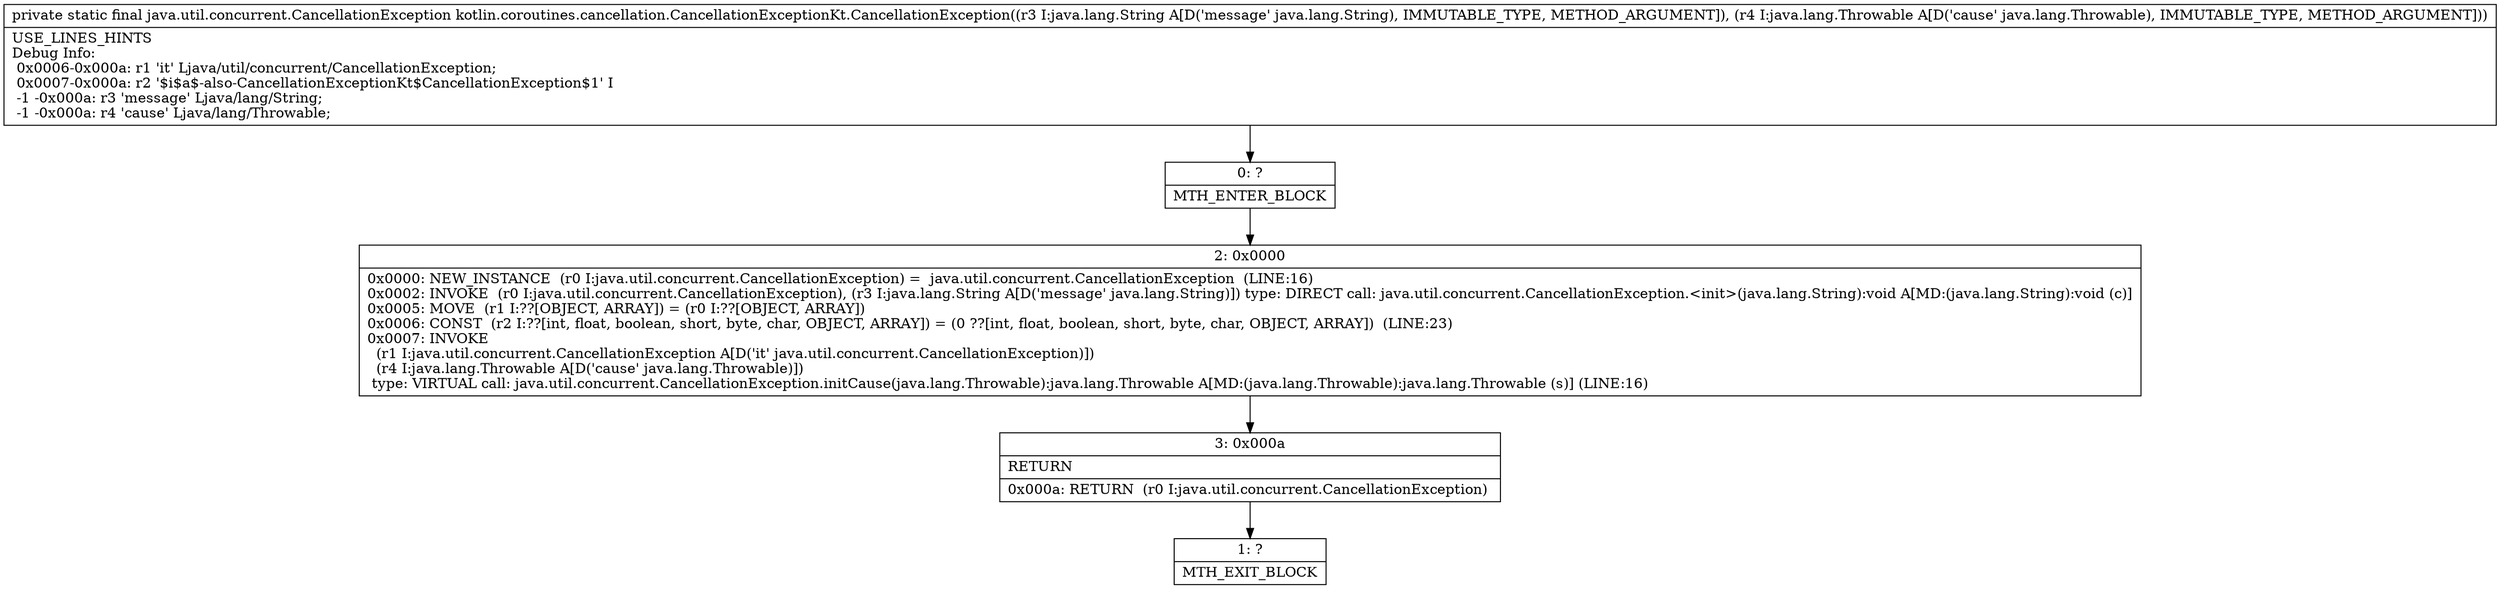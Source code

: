 digraph "CFG forkotlin.coroutines.cancellation.CancellationExceptionKt.CancellationException(Ljava\/lang\/String;Ljava\/lang\/Throwable;)Ljava\/util\/concurrent\/CancellationException;" {
Node_0 [shape=record,label="{0\:\ ?|MTH_ENTER_BLOCK\l}"];
Node_2 [shape=record,label="{2\:\ 0x0000|0x0000: NEW_INSTANCE  (r0 I:java.util.concurrent.CancellationException) =  java.util.concurrent.CancellationException  (LINE:16)\l0x0002: INVOKE  (r0 I:java.util.concurrent.CancellationException), (r3 I:java.lang.String A[D('message' java.lang.String)]) type: DIRECT call: java.util.concurrent.CancellationException.\<init\>(java.lang.String):void A[MD:(java.lang.String):void (c)]\l0x0005: MOVE  (r1 I:??[OBJECT, ARRAY]) = (r0 I:??[OBJECT, ARRAY]) \l0x0006: CONST  (r2 I:??[int, float, boolean, short, byte, char, OBJECT, ARRAY]) = (0 ??[int, float, boolean, short, byte, char, OBJECT, ARRAY])  (LINE:23)\l0x0007: INVOKE  \l  (r1 I:java.util.concurrent.CancellationException A[D('it' java.util.concurrent.CancellationException)])\l  (r4 I:java.lang.Throwable A[D('cause' java.lang.Throwable)])\l type: VIRTUAL call: java.util.concurrent.CancellationException.initCause(java.lang.Throwable):java.lang.Throwable A[MD:(java.lang.Throwable):java.lang.Throwable (s)] (LINE:16)\l}"];
Node_3 [shape=record,label="{3\:\ 0x000a|RETURN\l|0x000a: RETURN  (r0 I:java.util.concurrent.CancellationException) \l}"];
Node_1 [shape=record,label="{1\:\ ?|MTH_EXIT_BLOCK\l}"];
MethodNode[shape=record,label="{private static final java.util.concurrent.CancellationException kotlin.coroutines.cancellation.CancellationExceptionKt.CancellationException((r3 I:java.lang.String A[D('message' java.lang.String), IMMUTABLE_TYPE, METHOD_ARGUMENT]), (r4 I:java.lang.Throwable A[D('cause' java.lang.Throwable), IMMUTABLE_TYPE, METHOD_ARGUMENT]))  | USE_LINES_HINTS\lDebug Info:\l  0x0006\-0x000a: r1 'it' Ljava\/util\/concurrent\/CancellationException;\l  0x0007\-0x000a: r2 '$i$a$\-also\-CancellationExceptionKt$CancellationException$1' I\l  \-1 \-0x000a: r3 'message' Ljava\/lang\/String;\l  \-1 \-0x000a: r4 'cause' Ljava\/lang\/Throwable;\l}"];
MethodNode -> Node_0;Node_0 -> Node_2;
Node_2 -> Node_3;
Node_3 -> Node_1;
}

